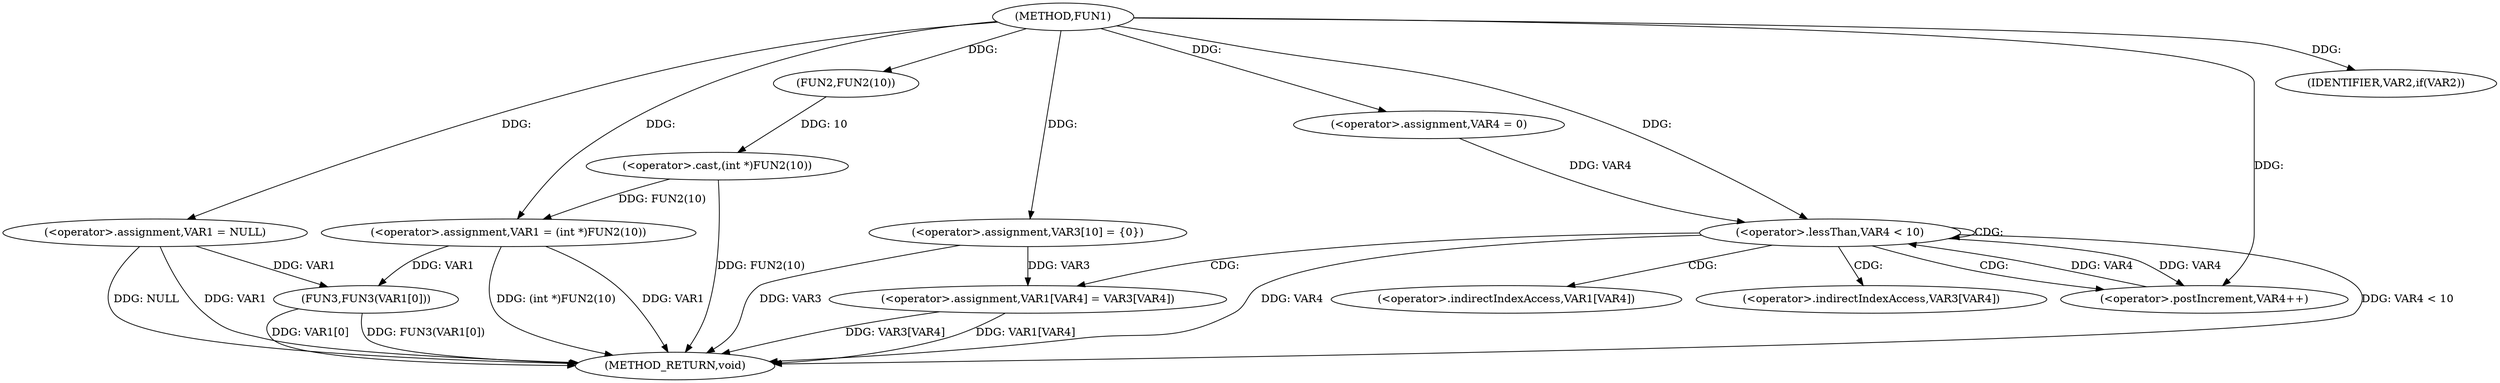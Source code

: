 digraph FUN1 {  
"1000100" [label = "(METHOD,FUN1)" ]
"1000141" [label = "(METHOD_RETURN,void)" ]
"1000103" [label = "(<operator>.assignment,VAR1 = NULL)" ]
"1000107" [label = "(IDENTIFIER,VAR2,if(VAR2))" ]
"1000109" [label = "(<operator>.assignment,VAR1 = (int *)FUN2(10))" ]
"1000111" [label = "(<operator>.cast,(int *)FUN2(10))" ]
"1000113" [label = "(FUN2,FUN2(10))" ]
"1000117" [label = "(<operator>.assignment,VAR3[10] = {0})" ]
"1000121" [label = "(<operator>.assignment,VAR4 = 0)" ]
"1000124" [label = "(<operator>.lessThan,VAR4 < 10)" ]
"1000127" [label = "(<operator>.postIncrement,VAR4++)" ]
"1000130" [label = "(<operator>.assignment,VAR1[VAR4] = VAR3[VAR4])" ]
"1000137" [label = "(FUN3,FUN3(VAR1[0]))" ]
"1000131" [label = "(<operator>.indirectIndexAccess,VAR1[VAR4])" ]
"1000134" [label = "(<operator>.indirectIndexAccess,VAR3[VAR4])" ]
  "1000124" -> "1000141"  [ label = "DDG: VAR4"] 
  "1000103" -> "1000141"  [ label = "DDG: VAR1"] 
  "1000103" -> "1000141"  [ label = "DDG: NULL"] 
  "1000117" -> "1000141"  [ label = "DDG: VAR3"] 
  "1000137" -> "1000141"  [ label = "DDG: VAR1[0]"] 
  "1000109" -> "1000141"  [ label = "DDG: (int *)FUN2(10)"] 
  "1000130" -> "1000141"  [ label = "DDG: VAR3[VAR4]"] 
  "1000111" -> "1000141"  [ label = "DDG: FUN2(10)"] 
  "1000109" -> "1000141"  [ label = "DDG: VAR1"] 
  "1000137" -> "1000141"  [ label = "DDG: FUN3(VAR1[0])"] 
  "1000130" -> "1000141"  [ label = "DDG: VAR1[VAR4]"] 
  "1000124" -> "1000141"  [ label = "DDG: VAR4 < 10"] 
  "1000100" -> "1000103"  [ label = "DDG: "] 
  "1000100" -> "1000107"  [ label = "DDG: "] 
  "1000111" -> "1000109"  [ label = "DDG: FUN2(10)"] 
  "1000100" -> "1000109"  [ label = "DDG: "] 
  "1000113" -> "1000111"  [ label = "DDG: 10"] 
  "1000100" -> "1000113"  [ label = "DDG: "] 
  "1000100" -> "1000117"  [ label = "DDG: "] 
  "1000100" -> "1000121"  [ label = "DDG: "] 
  "1000121" -> "1000124"  [ label = "DDG: VAR4"] 
  "1000127" -> "1000124"  [ label = "DDG: VAR4"] 
  "1000100" -> "1000124"  [ label = "DDG: "] 
  "1000124" -> "1000127"  [ label = "DDG: VAR4"] 
  "1000100" -> "1000127"  [ label = "DDG: "] 
  "1000117" -> "1000130"  [ label = "DDG: VAR3"] 
  "1000103" -> "1000137"  [ label = "DDG: VAR1"] 
  "1000109" -> "1000137"  [ label = "DDG: VAR1"] 
  "1000124" -> "1000124"  [ label = "CDG: "] 
  "1000124" -> "1000130"  [ label = "CDG: "] 
  "1000124" -> "1000131"  [ label = "CDG: "] 
  "1000124" -> "1000127"  [ label = "CDG: "] 
  "1000124" -> "1000134"  [ label = "CDG: "] 
}
